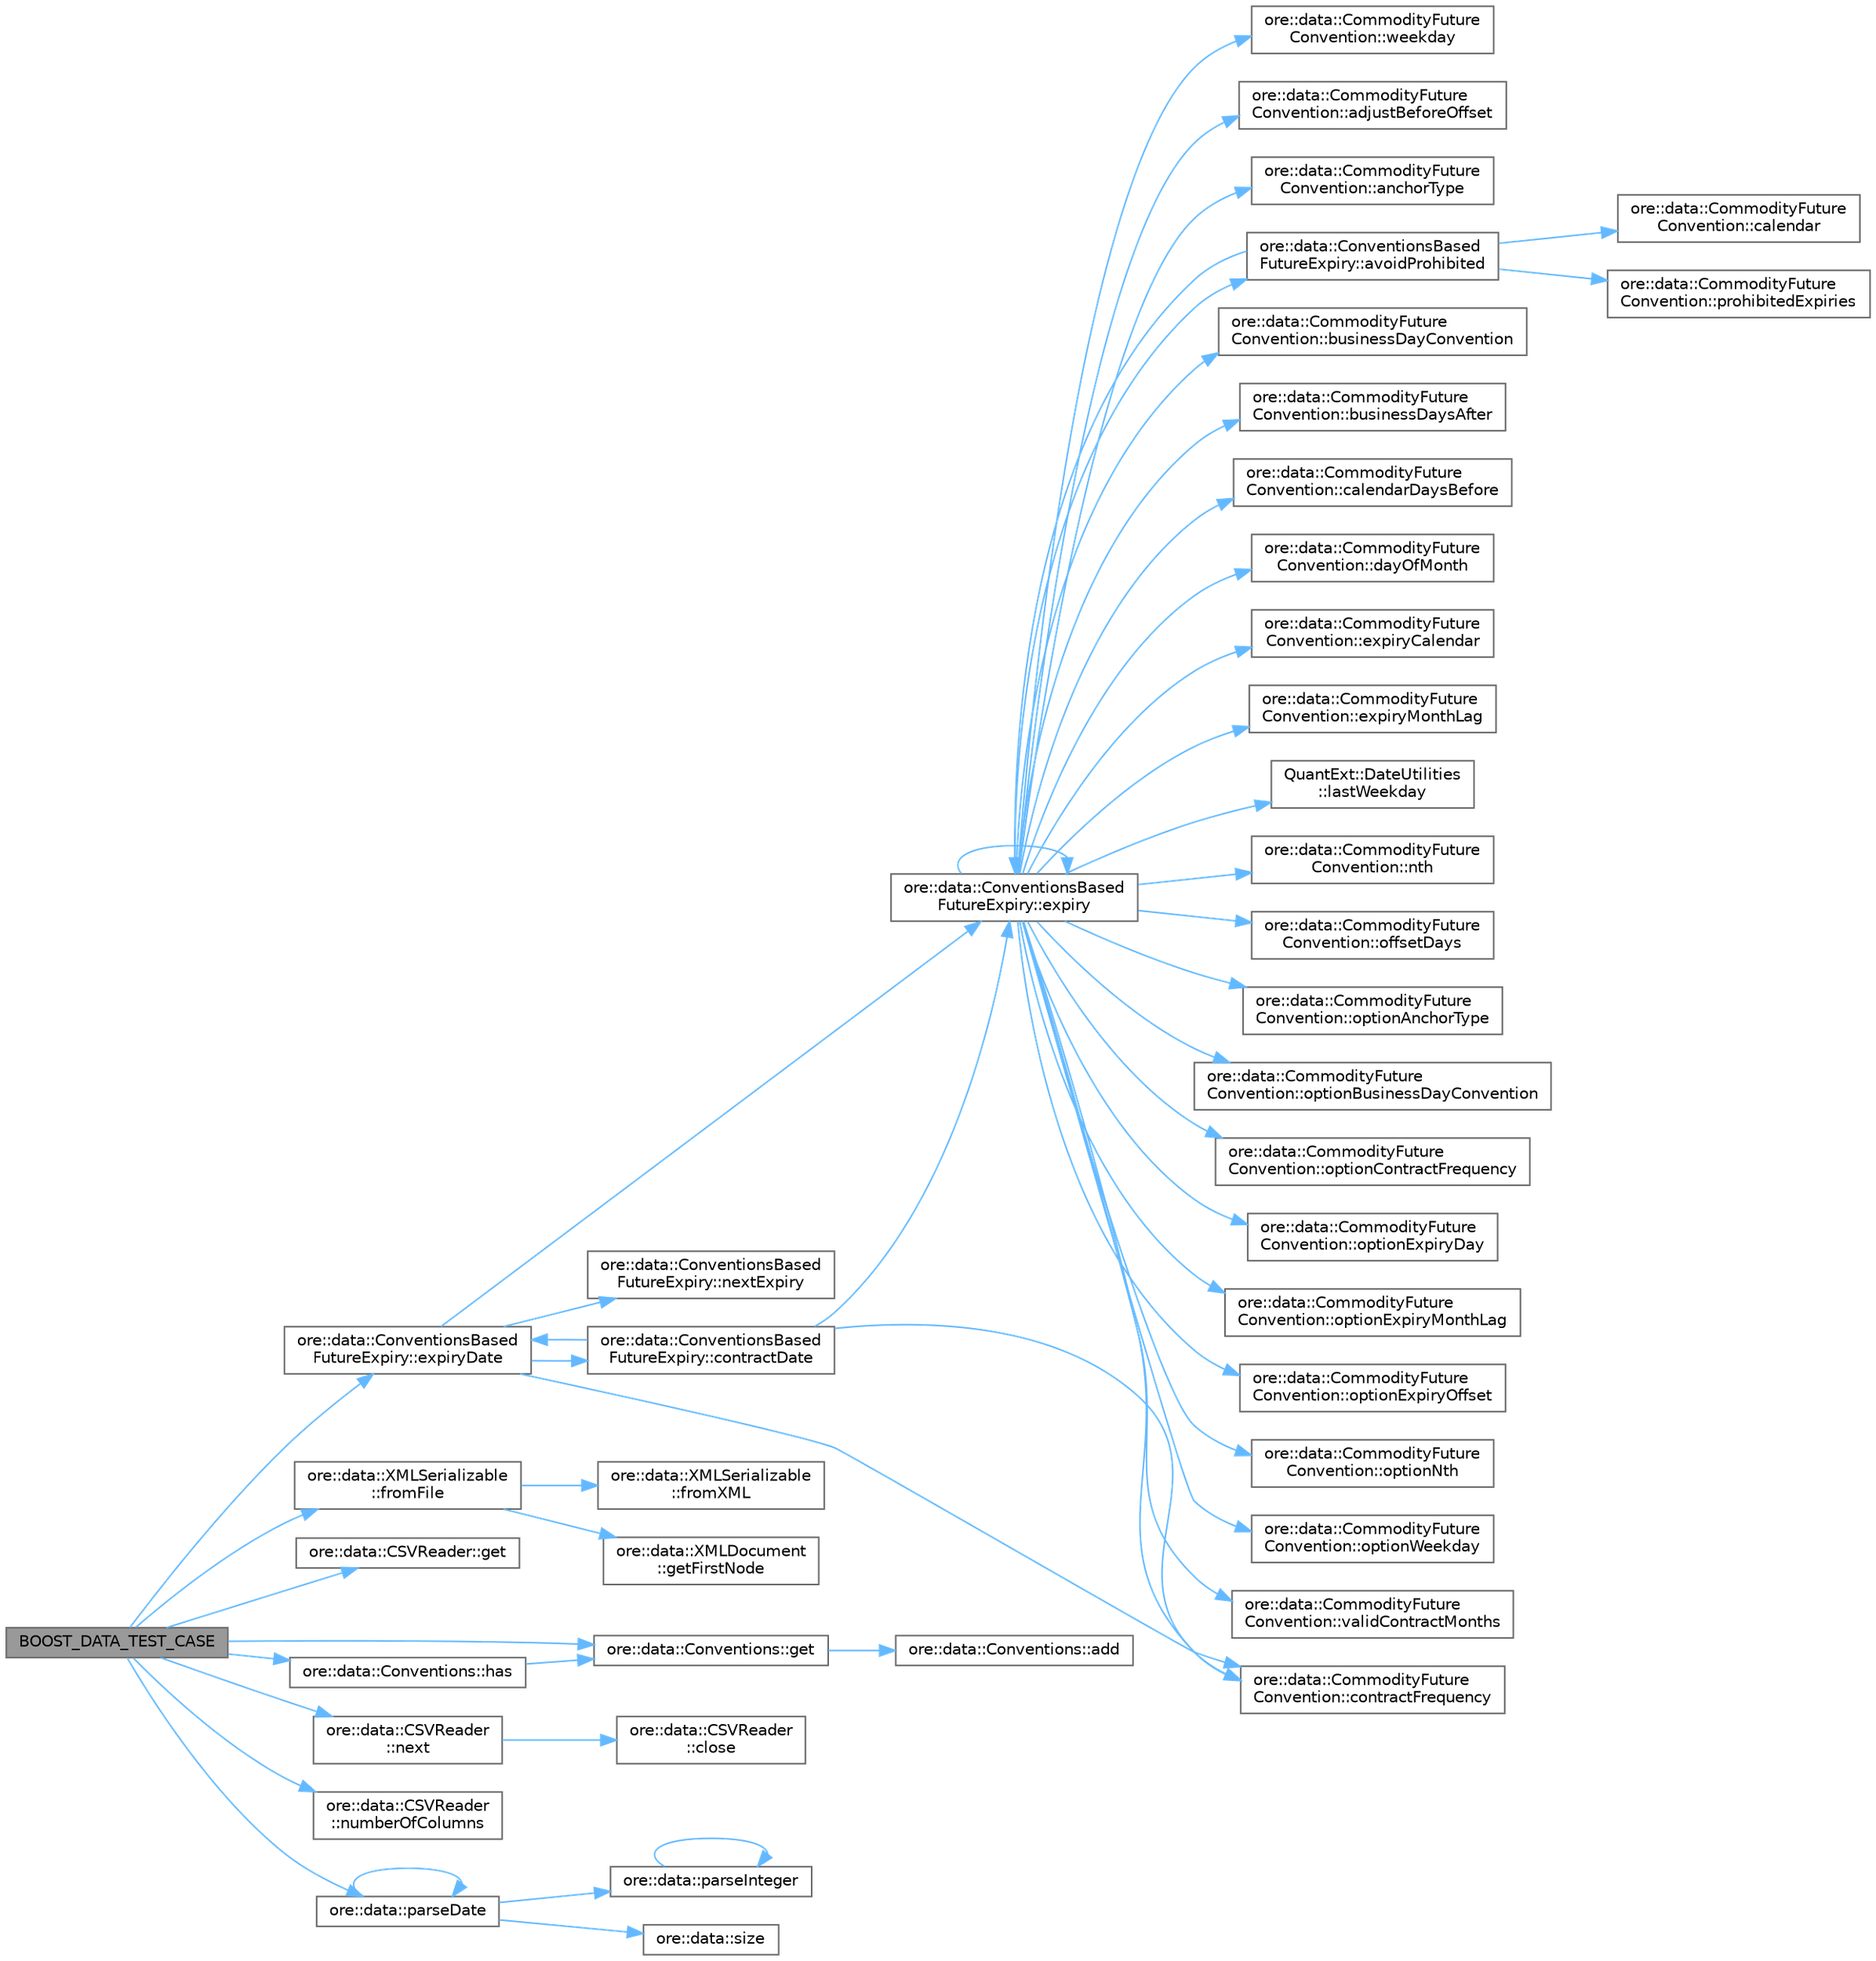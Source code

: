 digraph "BOOST_DATA_TEST_CASE"
{
 // INTERACTIVE_SVG=YES
 // LATEX_PDF_SIZE
  bgcolor="transparent";
  edge [fontname=Helvetica,fontsize=10,labelfontname=Helvetica,labelfontsize=10];
  node [fontname=Helvetica,fontsize=10,shape=box,height=0.2,width=0.4];
  rankdir="LR";
  Node1 [label="BOOST_DATA_TEST_CASE",height=0.2,width=0.4,color="gray40", fillcolor="grey60", style="filled", fontcolor="black",tooltip=" "];
  Node1 -> Node2 [color="steelblue1",style="solid"];
  Node2 [label="ore::data::ConventionsBased\lFutureExpiry::expiryDate",height=0.2,width=0.4,color="grey40", fillcolor="white", style="filled",URL="$classore_1_1data_1_1_conventions_based_future_expiry.html#a7fca9325c213578c4b07e8e8de5a7dfa",tooltip=" "];
  Node2 -> Node3 [color="steelblue1",style="solid"];
  Node3 [label="ore::data::ConventionsBased\lFutureExpiry::contractDate",height=0.2,width=0.4,color="grey40", fillcolor="white", style="filled",URL="$classore_1_1data_1_1_conventions_based_future_expiry.html#a9d7220cd76b1667b4165b5f206c3bf28",tooltip=" "];
  Node3 -> Node4 [color="steelblue1",style="solid"];
  Node4 [label="ore::data::CommodityFuture\lConvention::contractFrequency",height=0.2,width=0.4,color="grey40", fillcolor="white", style="filled",URL="$classore_1_1data_1_1_commodity_future_convention.html#a60ca1392f0826c87e624985e78c5c7ce",tooltip=" "];
  Node3 -> Node5 [color="steelblue1",style="solid"];
  Node5 [label="ore::data::ConventionsBased\lFutureExpiry::expiry",height=0.2,width=0.4,color="grey40", fillcolor="white", style="filled",URL="$classore_1_1data_1_1_conventions_based_future_expiry.html#a5f51eb3c35521d6da9190729a50dee6b",tooltip="Given a contractMonth, a contractYear and conventions, calculate the contract expiry date."];
  Node5 -> Node6 [color="steelblue1",style="solid"];
  Node6 [label="ore::data::CommodityFuture\lConvention::adjustBeforeOffset",height=0.2,width=0.4,color="grey40", fillcolor="white", style="filled",URL="$classore_1_1data_1_1_commodity_future_convention.html#a171415d296a5667cd6468d74025005fe",tooltip=" "];
  Node5 -> Node7 [color="steelblue1",style="solid"];
  Node7 [label="ore::data::CommodityFuture\lConvention::anchorType",height=0.2,width=0.4,color="grey40", fillcolor="white", style="filled",URL="$classore_1_1data_1_1_commodity_future_convention.html#a1fbdfdc2fec2d9c9a36680b91b6c835e",tooltip=" "];
  Node5 -> Node8 [color="steelblue1",style="solid"];
  Node8 [label="ore::data::ConventionsBased\lFutureExpiry::avoidProhibited",height=0.2,width=0.4,color="grey40", fillcolor="white", style="filled",URL="$classore_1_1data_1_1_conventions_based_future_expiry.html#a5e62d1af433ac8508e0ee1c7e9570884",tooltip="Account for prohibited expiries."];
  Node8 -> Node9 [color="steelblue1",style="solid"];
  Node9 [label="ore::data::CommodityFuture\lConvention::calendar",height=0.2,width=0.4,color="grey40", fillcolor="white", style="filled",URL="$classore_1_1data_1_1_commodity_future_convention.html#a78d19d9a8d0072dadaf399d3e6ee1258",tooltip=" "];
  Node8 -> Node5 [color="steelblue1",style="solid"];
  Node8 -> Node10 [color="steelblue1",style="solid"];
  Node10 [label="ore::data::CommodityFuture\lConvention::prohibitedExpiries",height=0.2,width=0.4,color="grey40", fillcolor="white", style="filled",URL="$classore_1_1data_1_1_commodity_future_convention.html#a82c3367baabfd8339aebc8b9d61e857f",tooltip=" "];
  Node5 -> Node11 [color="steelblue1",style="solid"];
  Node11 [label="ore::data::CommodityFuture\lConvention::businessDayConvention",height=0.2,width=0.4,color="grey40", fillcolor="white", style="filled",URL="$classore_1_1data_1_1_commodity_future_convention.html#a4dffd4cf5f19c5a40d615b19a85cc14b",tooltip=" "];
  Node5 -> Node12 [color="steelblue1",style="solid"];
  Node12 [label="ore::data::CommodityFuture\lConvention::businessDaysAfter",height=0.2,width=0.4,color="grey40", fillcolor="white", style="filled",URL="$classore_1_1data_1_1_commodity_future_convention.html#a53ee29a10eaccc255f4027e71d1e87e5",tooltip=" "];
  Node5 -> Node13 [color="steelblue1",style="solid"];
  Node13 [label="ore::data::CommodityFuture\lConvention::calendarDaysBefore",height=0.2,width=0.4,color="grey40", fillcolor="white", style="filled",URL="$classore_1_1data_1_1_commodity_future_convention.html#ae97f7f2e251592629bbfba149523ce93",tooltip=" "];
  Node5 -> Node4 [color="steelblue1",style="solid"];
  Node5 -> Node14 [color="steelblue1",style="solid"];
  Node14 [label="ore::data::CommodityFuture\lConvention::dayOfMonth",height=0.2,width=0.4,color="grey40", fillcolor="white", style="filled",URL="$classore_1_1data_1_1_commodity_future_convention.html#aa2fb5f0d67e1638c4b0ef9e8c9e27a2d",tooltip=" "];
  Node5 -> Node5 [color="steelblue1",style="solid"];
  Node5 -> Node15 [color="steelblue1",style="solid"];
  Node15 [label="ore::data::CommodityFuture\lConvention::expiryCalendar",height=0.2,width=0.4,color="grey40", fillcolor="white", style="filled",URL="$classore_1_1data_1_1_commodity_future_convention.html#a36ab1d6a60a0fb456d4f0370c59481c4",tooltip=" "];
  Node5 -> Node16 [color="steelblue1",style="solid"];
  Node16 [label="ore::data::CommodityFuture\lConvention::expiryMonthLag",height=0.2,width=0.4,color="grey40", fillcolor="white", style="filled",URL="$classore_1_1data_1_1_commodity_future_convention.html#aff89e1979a176b451fd058c9816d3491",tooltip=" "];
  Node5 -> Node17 [color="steelblue1",style="solid"];
  Node17 [label="QuantExt::DateUtilities\l::lastWeekday",height=0.2,width=0.4,color="grey40", fillcolor="white", style="filled",URL="C:/dev/ORE/documentation/QuantExt/doc/quantext.tag$namespace_quant_ext_1_1_date_utilities.html#aa27a24248cdd4c654a2ac8391b40a7f5",tooltip=" "];
  Node5 -> Node18 [color="steelblue1",style="solid"];
  Node18 [label="ore::data::CommodityFuture\lConvention::nth",height=0.2,width=0.4,color="grey40", fillcolor="white", style="filled",URL="$classore_1_1data_1_1_commodity_future_convention.html#ad8aa8b81c7518ee5ee59572cb69d68e8",tooltip=" "];
  Node5 -> Node19 [color="steelblue1",style="solid"];
  Node19 [label="ore::data::CommodityFuture\lConvention::offsetDays",height=0.2,width=0.4,color="grey40", fillcolor="white", style="filled",URL="$classore_1_1data_1_1_commodity_future_convention.html#acdc04d3c6ad6cf3b8746ec4c61b00614",tooltip=" "];
  Node5 -> Node20 [color="steelblue1",style="solid"];
  Node20 [label="ore::data::CommodityFuture\lConvention::optionAnchorType",height=0.2,width=0.4,color="grey40", fillcolor="white", style="filled",URL="$classore_1_1data_1_1_commodity_future_convention.html#a6551258ea86b332cfc39c29b73caa6c9",tooltip=" "];
  Node5 -> Node21 [color="steelblue1",style="solid"];
  Node21 [label="ore::data::CommodityFuture\lConvention::optionBusinessDayConvention",height=0.2,width=0.4,color="grey40", fillcolor="white", style="filled",URL="$classore_1_1data_1_1_commodity_future_convention.html#a063ea598405aabf2d0fc24d75b90efc3",tooltip=" "];
  Node5 -> Node22 [color="steelblue1",style="solid"];
  Node22 [label="ore::data::CommodityFuture\lConvention::optionContractFrequency",height=0.2,width=0.4,color="grey40", fillcolor="white", style="filled",URL="$classore_1_1data_1_1_commodity_future_convention.html#a632d4b251c9ef3d19a8223576869cb85",tooltip=" "];
  Node5 -> Node23 [color="steelblue1",style="solid"];
  Node23 [label="ore::data::CommodityFuture\lConvention::optionExpiryDay",height=0.2,width=0.4,color="grey40", fillcolor="white", style="filled",URL="$classore_1_1data_1_1_commodity_future_convention.html#aa0a3e469aa723d37c93a8966ee2be43a",tooltip=" "];
  Node5 -> Node24 [color="steelblue1",style="solid"];
  Node24 [label="ore::data::CommodityFuture\lConvention::optionExpiryMonthLag",height=0.2,width=0.4,color="grey40", fillcolor="white", style="filled",URL="$classore_1_1data_1_1_commodity_future_convention.html#a72711cf8fc5afdff043031209bac1ac9",tooltip=" "];
  Node5 -> Node25 [color="steelblue1",style="solid"];
  Node25 [label="ore::data::CommodityFuture\lConvention::optionExpiryOffset",height=0.2,width=0.4,color="grey40", fillcolor="white", style="filled",URL="$classore_1_1data_1_1_commodity_future_convention.html#a14dfd36a61211d6a86d626b051c8e9e5",tooltip=" "];
  Node5 -> Node26 [color="steelblue1",style="solid"];
  Node26 [label="ore::data::CommodityFuture\lConvention::optionNth",height=0.2,width=0.4,color="grey40", fillcolor="white", style="filled",URL="$classore_1_1data_1_1_commodity_future_convention.html#a666db594084b67eb937791f7fc4187e3",tooltip=" "];
  Node5 -> Node27 [color="steelblue1",style="solid"];
  Node27 [label="ore::data::CommodityFuture\lConvention::optionWeekday",height=0.2,width=0.4,color="grey40", fillcolor="white", style="filled",URL="$classore_1_1data_1_1_commodity_future_convention.html#acff9c28103e8f123a1bfe8063d95f6a4",tooltip=" "];
  Node5 -> Node28 [color="steelblue1",style="solid"];
  Node28 [label="ore::data::CommodityFuture\lConvention::validContractMonths",height=0.2,width=0.4,color="grey40", fillcolor="white", style="filled",URL="$classore_1_1data_1_1_commodity_future_convention.html#ac1f9e5eff8e4511271d9438f4f728449",tooltip=" "];
  Node5 -> Node29 [color="steelblue1",style="solid"];
  Node29 [label="ore::data::CommodityFuture\lConvention::weekday",height=0.2,width=0.4,color="grey40", fillcolor="white", style="filled",URL="$classore_1_1data_1_1_commodity_future_convention.html#a195ffc488761ef1bd3e56700dbe5faee",tooltip=" "];
  Node3 -> Node2 [color="steelblue1",style="solid"];
  Node2 -> Node4 [color="steelblue1",style="solid"];
  Node2 -> Node5 [color="steelblue1",style="solid"];
  Node2 -> Node30 [color="steelblue1",style="solid"];
  Node30 [label="ore::data::ConventionsBased\lFutureExpiry::nextExpiry",height=0.2,width=0.4,color="grey40", fillcolor="white", style="filled",URL="$classore_1_1data_1_1_conventions_based_future_expiry.html#a2bd20c07171472e89c54943f2da6dffd",tooltip=" "];
  Node1 -> Node31 [color="steelblue1",style="solid"];
  Node31 [label="ore::data::XMLSerializable\l::fromFile",height=0.2,width=0.4,color="grey40", fillcolor="white", style="filled",URL="$classore_1_1data_1_1_x_m_l_serializable.html#ac3ac11cf6a3155713cea6a1a67e2b64d",tooltip=" "];
  Node31 -> Node32 [color="steelblue1",style="solid"];
  Node32 [label="ore::data::XMLSerializable\l::fromXML",height=0.2,width=0.4,color="grey40", fillcolor="white", style="filled",URL="$classore_1_1data_1_1_x_m_l_serializable.html#a52f896048a4e04b36fcfc8fa3de6a9b4",tooltip=" "];
  Node31 -> Node33 [color="steelblue1",style="solid"];
  Node33 [label="ore::data::XMLDocument\l::getFirstNode",height=0.2,width=0.4,color="grey40", fillcolor="white", style="filled",URL="$classore_1_1data_1_1_x_m_l_document.html#adc51f551b19a2cabd09440c56d4119d6",tooltip=" "];
  Node1 -> Node34 [color="steelblue1",style="solid"];
  Node34 [label="ore::data::CSVReader::get",height=0.2,width=0.4,color="grey40", fillcolor="white", style="filled",URL="$classore_1_1data_1_1_c_s_v_reader.html#aed23150420de5ce8cf542c4e27a3b4c9",tooltip=" "];
  Node1 -> Node35 [color="steelblue1",style="solid"];
  Node35 [label="ore::data::Conventions::get",height=0.2,width=0.4,color="grey40", fillcolor="white", style="filled",URL="$classore_1_1data_1_1_conventions.html#a4138d89cf2cb9ca8f55cfe60ccaa0ae4",tooltip=" "];
  Node35 -> Node36 [color="steelblue1",style="solid"];
  Node36 [label="ore::data::Conventions::add",height=0.2,width=0.4,color="grey40", fillcolor="white", style="filled",URL="$classore_1_1data_1_1_conventions.html#ae58cebea84a51d57cb760155d4a2f698",tooltip=" "];
  Node1 -> Node37 [color="steelblue1",style="solid"];
  Node37 [label="ore::data::Conventions::has",height=0.2,width=0.4,color="grey40", fillcolor="white", style="filled",URL="$classore_1_1data_1_1_conventions.html#a0617d34d2e3fd4d52a0aec619b7c61ba",tooltip="Checks if we have a convention with the given id."];
  Node37 -> Node35 [color="steelblue1",style="solid"];
  Node1 -> Node38 [color="steelblue1",style="solid"];
  Node38 [label="ore::data::CSVReader\l::next",height=0.2,width=0.4,color="grey40", fillcolor="white", style="filled",URL="$classore_1_1data_1_1_c_s_v_reader.html#a80870c233d0237e3588a2d6f8d176916",tooltip=" "];
  Node38 -> Node39 [color="steelblue1",style="solid"];
  Node39 [label="ore::data::CSVReader\l::close",height=0.2,width=0.4,color="grey40", fillcolor="white", style="filled",URL="$classore_1_1data_1_1_c_s_v_reader.html#a47feccb1873356363e4d0e302bc3822c",tooltip=" "];
  Node1 -> Node40 [color="steelblue1",style="solid"];
  Node40 [label="ore::data::CSVReader\l::numberOfColumns",height=0.2,width=0.4,color="grey40", fillcolor="white", style="filled",URL="$classore_1_1data_1_1_c_s_v_reader.html#a5ac635d6dba38476557d2dabec94406a",tooltip=" "];
  Node1 -> Node41 [color="steelblue1",style="solid"];
  Node41 [label="ore::data::parseDate",height=0.2,width=0.4,color="grey40", fillcolor="white", style="filled",URL="$group__utilities.html#ga59b5fdda574d90facae95dec2d13040d",tooltip="Convert std::string to QuantLib::Date."];
  Node41 -> Node41 [color="steelblue1",style="solid"];
  Node41 -> Node42 [color="steelblue1",style="solid"];
  Node42 [label="ore::data::parseInteger",height=0.2,width=0.4,color="grey40", fillcolor="white", style="filled",URL="$group__utilities.html#gaecd67eda4fb5f4859bb8f6d383547721",tooltip="Convert text to QuantLib::Integer."];
  Node42 -> Node42 [color="steelblue1",style="solid"];
  Node41 -> Node43 [color="steelblue1",style="solid"];
  Node43 [label="ore::data::size",height=0.2,width=0.4,color="grey40", fillcolor="white", style="filled",URL="$namespaceore_1_1data.html#a777e216dee6069b548bb87da7152699e",tooltip=" "];
}
